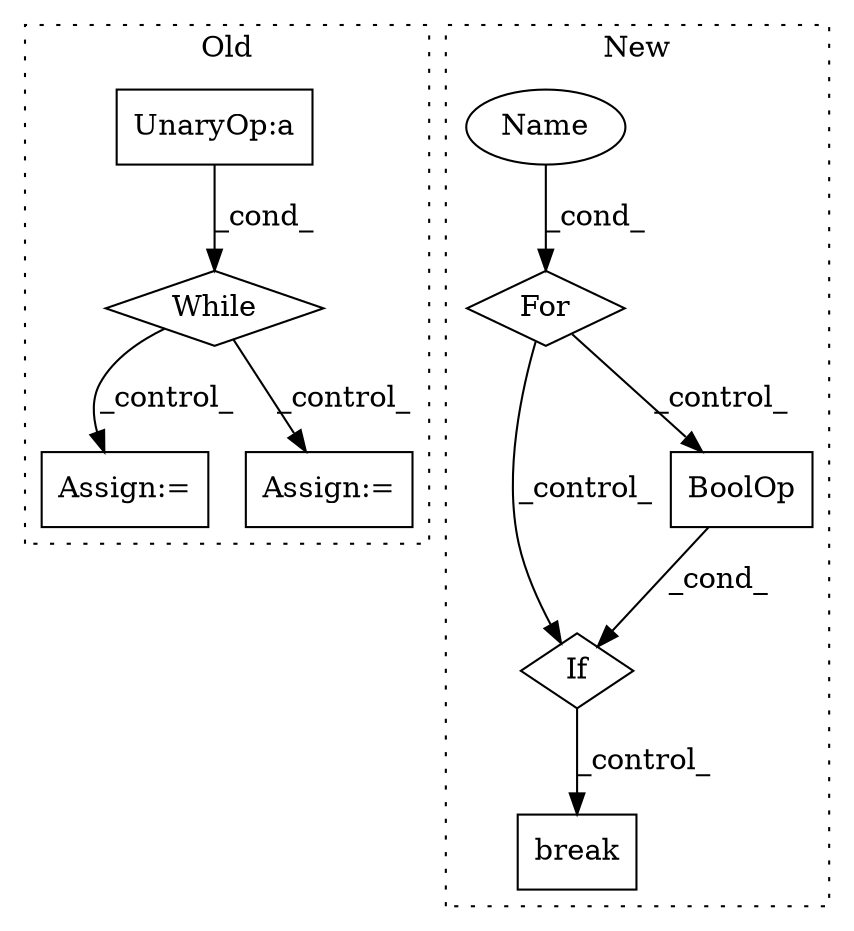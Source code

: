 digraph G {
subgraph cluster0 {
1 [label="While" a="52" s="675,694" l="6,62" shape="diamond"];
6 [label="UnaryOp:a" a="61" s="681" l="13" shape="box"];
8 [label="Assign:=" a="68" s="1740" l="4" shape="box"];
9 [label="Assign:=" a="68" s="1658" l="3" shape="box"];
label = "Old";
style="dotted";
}
subgraph cluster1 {
2 [label="break" a="94" s="1695" l="5" shape="box"];
3 [label="If" a="96" s="1578" l="3" shape="diamond"];
4 [label="Name" a="87" s="639" l="1" shape="ellipse"];
5 [label="For" a="107" s="635,671" l="4,14" shape="diamond"];
7 [label="BoolOp" a="72" s="1581" l="96" shape="box"];
label = "New";
style="dotted";
}
1 -> 8 [label="_control_"];
1 -> 9 [label="_control_"];
3 -> 2 [label="_control_"];
4 -> 5 [label="_cond_"];
5 -> 3 [label="_control_"];
5 -> 7 [label="_control_"];
6 -> 1 [label="_cond_"];
7 -> 3 [label="_cond_"];
}